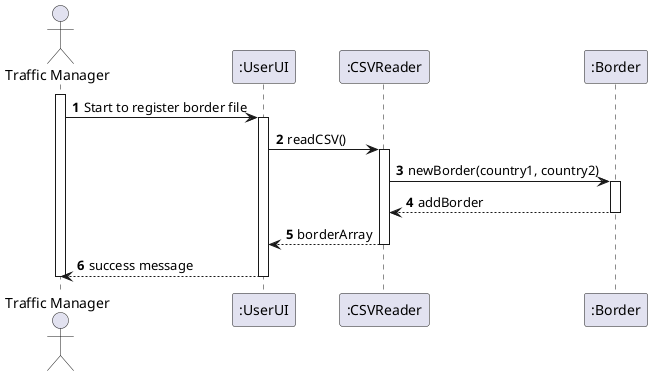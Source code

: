 @startuml
'https://plantuml.com/sequence-diagram

autonumber
actor "Traffic Manager" as traf


participant ":UserUI" as userui
participant ":CSVReader" as csv
participant ":Border" as border

activate traf


traf -> userui : Start to register border file
activate userui


userui -> csv : readCSV()

activate csv

csv -> border : newBorder(country1, country2)
activate border
border --> csv : addBorder
deactivate border


csv --> userui : borderArray
deactivate csv
userui --> traf : success message
deactivate userui
deactivate traf
@enduml